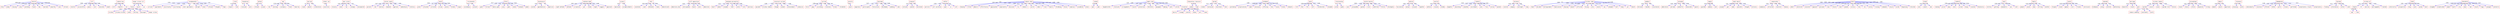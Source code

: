 strict digraph  {
	chariot	 [color=red,
		fontname=courier,
		shape=box];
	blow	 [color=red,
		fontname=courier,
		shape=box];
	chariot -> blow	 [color=blue,
		xlabel=0.06];
	enemy	 [color=red,
		fontname=courier,
		shape=box];
	chariot -> enemy	 [color=blue,
		xlabel=0.04];
	chasing	 [color=red,
		fontname=courier,
		shape=box];
	chariot -> chasing	 [color=blue,
		xlabel=0.04];
	army	 [color=red,
		fontname=courier,
		shape=box];
	chariot -> army	 [color=blue,
		xlabel=0.23];
	wielding	 [color=red,
		fontname=courier,
		shape=box];
	chariot -> wielding	 [color=blue,
		xlabel=0.06];
	faced	 [color=red,
		fontname=courier,
		shape=box];
	chariot -> faced	 [color=blue,
		xlabel=0.05];
	bow	 [color=red,
		fontname=courier,
		shape=box];
	chariot -> bow	 [color=blue,
		xlabel=0.05];
	marched	 [color=red,
		fontname=courier,
		shape=box];
	chariot -> marched	 [color=blue,
		xlabel=0.05];
	unworthy	 [color=red,
		fontname=courier,
		shape=box];
	chariot -> unworthy	 [color=blue,
		xlabel=0.05];
	soon	 [color=red,
		fontname=courier,
		shape=box];
	chariot -> soon	 [color=blue,
		xlabel=0.03];
	retreat	 [color=red,
		fontname=courier,
		shape=box];
	chariot -> retreat	 [color=blue,
		xlabel=0.05];
	till	 [color=red,
		fontname=courier,
		shape=box];
	resolve	 [color=red,
		fontname=courier,
		shape=box];
	till -> resolve	 [color=blue,
		xlabel=0.09];
	successfully	 [color=red,
		fontname=courier,
		shape=box];
	till -> successfully	 [color=blue,
		xlabel=0.05];
	peace	 [color=red,
		fontname=courier,
		shape=box];
	till -> peace	 [color=blue,
		xlabel=0.06];
	rest	 [color=red,
		fontname=courier,
		shape=box];
	till -> rest	 [color=blue,
		xlabel=0.06];
	executed	 [color=red,
		fontname=courier,
		shape=box];
	till -> executed	 [color=blue,
		xlabel=0.29];
	vowed	 [color=red,
		fontname=courier,
		shape=box];
	till -> vowed	 [color=blue,
		xlabel=0.08];
	"cowherd boy"	 [color=red,
		fontname=courier,
		shape=box];
	still	 [color=red,
		fontname=courier,
		shape=box];
	"cowherd boy" -> still	 [color=blue,
		xlabel=0.03];
	hopeful	 [color=red,
		fontname=courier,
		shape=box];
	"cowherd boy" -> hopeful	 [color=blue,
		xlabel=0.06];
	win	 [color=red,
		fontname=courier,
		shape=box];
	"cowherd boy" -> win	 [color=blue,
		xlabel=0.28];
	"hunger strike till"	 [color=red,
		fontname=courier,
		shape=box];
	favour	 [color=red,
		fontname=courier,
		shape=box];
	"hunger strike till" -> favour	 [color=blue,
		xlabel=0.32];
	quick	 [color=red,
		fontname=courier,
		shape=box];
	"hunger strike till" -> quick	 [color=blue,
		xlabel=0.33];
	go	 [color=red,
		fontname=courier,
		shape=box];
	"hunger strike till" -> go	 [color=blue,
		xlabel=0.24];
	krishna	 [color=red,
		fontname=courier,
		shape=box];
	favour -> krishna	 [color=blue,
		xlabel=0.01];
	"krishna krishna"	 [color=red,
		fontname=courier,
		shape=box];
	favour -> "krishna krishna"	 [color=blue,
		xlabel=0.01];
	sends	 [color=red,
		fontname=courier,
		shape=box];
	favour -> sends	 [color=blue,
		xlabel=0.01];
	failing	 [color=red,
		fontname=courier,
		shape=box];
	favour -> failing	 [color=blue,
		xlabel=0.01];
	messenger	 [color=red,
		fontname=courier,
		shape=box];
	favour -> messenger	 [color=blue,
		xlabel=0.01];
	"hunger strike"	 [color=red,
		fontname=courier,
		shape=box];
	favour -> "hunger strike"	 [color=blue,
		xlabel=0.29];
	"'brahmana\x92s'"	 [color=red,
		fontname=courier,
		shape=box];
	arrival	 [color=red,
		fontname=courier,
		shape=box];
	"'brahmana\x92s'" -> arrival	 [color=blue,
		xlabel=0.32];
	apartments	 [color=red,
		fontname=courier,
		shape=box];
	"'brahmana\x92s'" -> apartments	 [color=blue,
		xlabel=0.31];
	uncertainty	 [color=red,
		fontname=courier,
		shape=box];
	"'brahmana\x92s'" -> uncertainty	 [color=blue,
		xlabel=0.28];
	oscillating	 [color=red,
		fontname=courier,
		shape=box];
	"'brahmana\x92s'" -> oscillating	 [color=blue,
		xlabel=0.34];
	"inner apartments"	 [color=red,
		fontname=courier,
		shape=box];
	"'brahmana\x92s'" -> "inner apartments"	 [color=blue,
		xlabel=0.21];
	delight	 [color=red,
		fontname=courier,
		shape=box];
	"'brahmana\x92s'" -> delight	 [color=blue,
		xlabel=0.35];
	inner	 [color=red,
		fontname=courier,
		shape=box];
	"'brahmana\x92s'" -> inner	 [color=blue,
		xlabel=0.31];
	infused	 [color=red,
		fontname=courier,
		shape=box];
	"'brahmana\x92s'" -> infused	 [color=blue,
		xlabel=0.29];
	thoughts	 [color=red,
		fontname=courier,
		shape=box];
	"'brahmana\x92s'" -> thoughts	 [color=blue,
		xlabel=0.29];
	hope	 [color=red,
		fontname=courier,
		shape=box];
	"'brahmana\x92s'" -> hope	 [color=blue,
		xlabel=0.3];
	cloth	 [color=red,
		fontname=courier,
		shape=box];
	respect	 [color=red,
		fontname=courier,
		shape=box];
	cloth -> respect	 [color=blue,
		xlabel=0.16];
	tied	 [color=red,
		fontname=courier,
		shape=box];
	cloth -> tied	 [color=blue,
		xlabel=0.02];
	thunderous	 [color=red,
		fontname=courier,
		shape=box];
	received	 [color=red,
		fontname=courier,
		shape=box];
	thunderous -> received	 [color=blue,
		xlabel=0.17];
	were	 [color=red,
		fontname=courier,
		shape=box];
	thunderous -> were	 [color=blue,
		xlabel=0.2];
	defeat	 [color=red,
		fontname=courier,
		shape=box];
	refused	 [color=red,
		fontname=courier,
		shape=box];
	defeat -> refused	 [color=blue,
		xlabel=0.03];
	accept	 [color=red,
		fontname=courier,
		shape=box];
	defeat -> accept	 [color=blue,
		xlabel=0.17];
	uma	 [color=red,
		fontname=courier,
		shape=box];
	led	 [color=red,
		fontname=courier,
		shape=box];
	uma -> led	 [color=blue,
		xlabel=0.24];
	morning	 [color=red,
		fontname=courier,
		shape=box];
	uma -> morning	 [color=blue,
		xlabel=0.06];
	customary	 [color=red,
		fontname=courier,
		shape=box];
	uma -> customary	 [color=blue,
		xlabel=0.04];
	fixed	 [color=red,
		fontname=courier,
		shape=box];
	uma -> fixed	 [color=blue,
		xlabel=0.01];
	tomorrow	 [color=red,
		fontname=courier,
		shape=box];
	uma -> tomorrow	 [color=blue,
		xlabel=0.05];
	married	 [color=red,
		fontname=courier,
		shape=box];
	round	 [color=red,
		fontname=courier,
		shape=box];
	married -> round	 [color=blue,
		xlabel=0.1];
	amidst	 [color=red,
		fontname=courier,
		shape=box];
	married -> amidst	 [color=blue,
		xlabel=0.11];
	celebration	 [color=red,
		fontname=courier,
		shape=box];
	married -> celebration	 [color=blue,
		xlabel=0.33];
	"eldest son"	 [color=red,
		fontname=courier,
		shape=box];
	assertive	 [color=red,
		fontname=courier,
		shape=box];
	"eldest son" -> assertive	 [color=blue,
		xlabel=0.29];
	"dear sister"	 [color=red,
		fontname=courier,
		shape=box];
	recovery	 [color=red,
		fontname=courier,
		shape=box];
	"dear sister" -> recovery	 [color=blue,
		xlabel=0.03];
	mind	 [color=red,
		fontname=courier,
		shape=box];
	"dear sister" -> mind	 [color=blue,
		xlabel=0.02];
	two	 [color=red,
		fontname=courier,
		shape=box];
	"dear sister" -> two	 [color=blue,
		xlabel=0.21];
	revenge	 [color=red,
		fontname=courier,
		shape=box];
	"dear sister" -> revenge	 [color=blue,
		xlabel=0.02];
	overpowered	 [color=red,
		fontname=courier,
		shape=box];
	"dear sister" -> overpowered	 [color=blue,
		xlabel=0.3];
	"divine couple"	 [color=red,
		fontname=courier,
		shape=box];
	parvati	 [color=red,
		fontname=courier,
		shape=box];
	"divine couple" -> parvati	 [color=blue,
		xlabel=0.07];
	did	 [color=red,
		fontname=courier,
		shape=box];
	"divine couple" -> did	 [color=blue,
		xlabel=0.03];
	deities	 [color=red,
		fontname=courier,
		shape=box];
	"divine couple" -> deities	 [color=blue,
		xlabel=0.27];
	doubted	 [color=red,
		fontname=courier,
		shape=box];
	"divine couple" -> doubted	 [color=blue,
		xlabel=0.07];
	approval	 [color=red,
		fontname=courier,
		shape=box];
	"divine couple" -> approval	 [color=blue,
		xlabel=0.07];
	maheshvara	 [color=red,
		fontname=courier,
		shape=box];
	"divine couple" -> maheshvara	 [color=blue,
		xlabel=0.06];
	tutelary	 [color=red,
		fontname=courier,
		shape=box];
	"divine couple" -> tutelary	 [color=blue,
		xlabel=0.05];
	sword	 [color=red,
		fontname=courier,
		shape=box];
	great	 [color=red,
		fontname=courier,
		shape=box];
	sword -> great	 [color=blue,
		xlabel=0.04];
	attacked	 [color=red,
		fontname=courier,
		shape=box];
	sword -> attacked	 [color=blue,
		xlabel=0.1];
	arrested	 [color=red,
		fontname=courier,
		shape=box];
	sword -> arrested	 [color=blue,
		xlabel=0.06];
	arrows	 [color=red,
		fontname=courier,
		shape=box];
	sword -> arrows	 [color=blue,
		xlabel=0.06];
	pieces	 [color=red,
		fontname=courier,
		shape=box];
	sword -> pieces	 [color=blue,
		xlabel=0.25];
	broken	 [color=red,
		fontname=courier,
		shape=box];
	sword -> broken	 [color=blue,
		xlabel=0.06];
	vigour	 [color=red,
		fontname=courier,
		shape=box];
	sword -> vigour	 [color=blue,
		xlabel=0.05];
	"'krishna\x92s'"	 [color=red,
		fontname=courier,
		shape=box];
	ascendancy	 [color=red,
		fontname=courier,
		shape=box];
	"'krishna\x92s'" -> ascendancy	 [color=blue,
		xlabel=0.15];
	present	 [color=red,
		fontname=courier,
		shape=box];
	"'krishna\x92s'" -> present	 [color=blue,
		xlabel=0.02];
	bless	 [color=red,
		fontname=courier,
		shape=box];
	good	 [color=red,
		fontname=courier,
		shape=box];
	bless -> good	 [color=blue,
		xlabel=0.17];
	fortune	 [color=red,
		fontname=courier,
		shape=box];
	bless -> fortune	 [color=blue,
		xlabel=0.02];
	"family gods"	 [color=red,
		fontname=courier,
		shape=box];
	bless -> "family gods"	 [color=blue,
		xlabel=0.01];
	pray	 [color=red,
		fontname=courier,
		shape=box];
	bless -> pray	 [color=blue,
		xlabel=0.03];
	gods	 [color=red,
		fontname=courier,
		shape=box];
	bless -> gods	 [color=blue,
		xlabel=0.01];
	asked	 [color=red,
		fontname=courier,
		shape=box];
	bless -> asked	 [color=blue,
		xlabel=0.01];
	husband	 [color=red,
		fontname=courier,
		shape=box];
	bless -> husband	 [color=blue,
		xlabel=0.03];
	women	 [color=red,
		fontname=courier,
		shape=box];
	bless -> women	 [color=blue,
		xlabel=0.03];
	displeasure	 [color=red,
		fontname=courier,
		shape=box];
	earned	 [color=red,
		fontname=courier,
		shape=box];
	displeasure -> earned	 [color=blue,
		xlabel=0.03];
	apprehensive	 [color=red,
		fontname=courier,
		shape=box];
	displeasure -> apprehensive	 [color=blue,
		xlabel=0.04];
	impulsive	 [color=red,
		fontname=courier,
		shape=box];
	displeasure -> impulsive	 [color=blue,
		xlabel=0.2];
	"rakshasa mode"	 [color=red,
		fontname=courier,
		shape=box];
	"eight methods"	 [color=red,
		fontname=courier,
		shape=box];
	"rakshasa mode" -> "eight methods"	 [color=blue,
		xlabel=0.05];
	methods	 [color=red,
		fontname=courier,
		shape=box];
	"rakshasa mode" -> methods	 [color=blue,
		xlabel=0.07];
	scriptures	 [color=red,
		fontname=courier,
		shape=box];
	"rakshasa mode" -> scriptures	 [color=blue,
		xlabel=0.3];
	get	 [color=red,
		fontname=courier,
		shape=box];
	"rakshasa mode" -> get	 [color=blue,
		xlabel=0.05];
	hindu	 [color=red,
		fontname=courier,
		shape=box];
	"rakshasa mode" -> hindu	 [color=blue,
		xlabel=0.08];
	eight	 [color=red,
		fontname=courier,
		shape=box];
	"rakshasa mode" -> eight	 [color=blue,
		xlabel=0.06];
	suggest	 [color=red,
		fontname=courier,
		shape=box];
	"rakshasa mode" -> suggest	 [color=blue,
		xlabel=0.07];
	approved	 [color=red,
		fontname=courier,
		shape=box];
	"rakshasa mode" -> approved	 [color=blue,
		xlabel=0.09];
	prowess	 [color=red,
		fontname=courier,
		shape=box];
	impressed	 [color=red,
		fontname=courier,
		shape=box];
	prowess -> impressed	 [color=blue,
		xlabel=0.05];
	accomplishments	 [color=red,
		fontname=courier,
		shape=box];
	prowess -> accomplishments	 [color=blue,
		xlabel=0.23];
	"'\x93i'"	 [color=red,
		fontname=courier,
		shape=box];
	seventeen	 [color=red,
		fontname=courier,
		shape=box];
	"'\x93i'" -> seventeen	 [color=blue,
		xlabel=0.05];
	said	 [color=red,
		fontname=courier,
		shape=box];
	"'\x93i'" -> said	 [color=blue,
		xlabel=0.02];
	defeated	 [color=red,
		fontname=courier,
		shape=box];
	"'\x93i'" -> defeated	 [color=blue,
		xlabel=0.04];
	times	 [color=red,
		fontname=courier,
		shape=box];
	"'\x93i'" -> times	 [color=blue,
		xlabel=0.2];
	demoralized	 [color=red,
		fontname=courier,
		shape=box];
	"'\x93i'" -> demoralized	 [color=blue,
		xlabel=0.04];
	"stiff opposition"	 [color=red,
		fontname=courier,
		shape=box];
	"abduction plan"	 [color=red,
		fontname=courier,
		shape=box];
	"stiff opposition" -> "abduction plan"	 [color=blue,
		xlabel=0.03];
	anticipated	 [color=red,
		fontname=courier,
		shape=box];
	"stiff opposition" -> anticipated	 [color=blue,
		xlabel=0.02];
	heard	 [color=red,
		fontname=courier,
		shape=box];
	"stiff opposition" -> heard	 [color=blue,
		xlabel=0.02];
	plan	 [color=red,
		fontname=courier,
		shape=box];
	"stiff opposition" -> plan	 [color=blue,
		xlabel=0.02];
	abduction	 [color=red,
		fontname=courier,
		shape=box];
	"stiff opposition" -> abduction	 [color=blue,
		xlabel=0.32];
	"handsome personality"	 [color=red,
		fontname=courier,
		shape=box];
	heart	 [color=red,
		fontname=courier,
		shape=box];
	"handsome personality" -> heart	 [color=blue,
		xlabel=0.31];
	deeds	 [color=red,
		fontname=courier,
		shape=box];
	"handsome personality" -> deeds	 [color=blue,
		xlabel=0.1];
	invaded	 [color=red,
		fontname=courier,
		shape=box];
	"handsome personality" -> invaded	 [color=blue,
		xlabel=0.32];
	"'\x93o'"	 [color=red,
		fontname=courier,
		shape=box];
	"handsome personality" -> "'\x93o'"	 [color=blue,
		xlabel=0.1];
	wrote	 [color=red,
		fontname=courier,
		shape=box];
	"handsome personality" -> wrote	 [color=blue,
		xlabel=0.06];
	lord	 [color=red,
		fontname=courier,
		shape=box];
	"handsome personality" -> lord	 [color=blue,
		xlabel=0.07];
	glorious	 [color=red,
		fontname=courier,
		shape=box];
	"handsome personality" -> glorious	 [color=blue,
		xlabel=0.06];
	"universal acclaim"	 [color=red,
		fontname=courier,
		shape=box];
	episode	 [color=red,
		fontname=courier,
		shape=box];
	"universal acclaim" -> episode	 [color=blue,
		xlabel=0.09];
	"krishna-rukmini"	 [color=red,
		fontname=courier,
		shape=box];
	"universal acclaim" -> "krishna-rukmini"	 [color=blue,
		xlabel=0.35];
	though	 [color=red,
		fontname=courier,
		shape=box];
	"universal acclaim" -> though	 [color=blue,
		xlabel=0.07];
	evoked	 [color=red,
		fontname=courier,
		shape=box];
	"universal acclaim" -> evoked	 [color=blue,
		xlabel=0.32];
	astonishment	 [color=red,
		fontname=courier,
		shape=box];
	"universal acclaim" -> astonishment	 [color=blue,
		xlabel=0.09];
	conducive	 [color=red,
		fontname=courier,
		shape=box];
	"universal acclaim" -> conducive	 [color=blue,
		xlabel=0.08];
	carried	 [color=red,
		fontname=courier,
		shape=box];
	force	 [color=red,
		fontname=courier,
		shape=box];
	carried -> force	 [color=blue,
		xlabel=0.08];
	away	 [color=red,
		fontname=courier,
		shape=box];
	carried -> away	 [color=blue,
		xlabel=0.08];
	according	 [color=red,
		fontname=courier,
		shape=box];
	carried -> according	 [color=blue,
		xlabel=0.08];
	relations	 [color=red,
		fontname=courier,
		shape=box];
	carried -> relations	 [color=blue,
		xlabel=0.09];
	bride	 [color=red,
		fontname=courier,
		shape=box];
	carried -> bride	 [color=blue,
		xlabel=0.08];
	"'bride\x92s'"	 [color=red,
		fontname=courier,
		shape=box];
	carried -> "'bride\x92s'"	 [color=blue,
		xlabel=0.3];
	gratify	 [color=red,
		fontname=courier,
		shape=box];
	yearn	 [color=red,
		fontname=courier,
		shape=box];
	gratify -> yearn	 [color=blue,
		xlabel=0.24];
	balarama	 [color=red,
		fontname=courier,
		shape=box];
	eagerness	 [color=red,
		fontname=courier,
		shape=box];
	balarama -> eagerness	 [color=blue,
		xlabel=0.07];
	participate	 [color=red,
		fontname=courier,
		shape=box];
	balarama -> participate	 [color=blue,
		xlabel=0.3];
	festivities	 [color=red,
		fontname=courier,
		shape=box];
	balarama -> festivities	 [color=blue,
		xlabel=0.07];
	bhishmaka	 [color=red,
		fontname=courier,
		shape=box];
	balarama -> bhishmaka	 [color=blue,
		xlabel=0.09];
	wedding	 [color=red,
		fontname=courier,
		shape=box];
	balarama -> wedding	 [color=blue,
		xlabel=0.08];
	come	 [color=red,
		fontname=courier,
		shape=box];
	balarama -> come	 [color=blue,
		xlabel=0.06];
	proposal	 [color=red,
		fontname=courier,
		shape=box];
	initiate	 [color=red,
		fontname=courier,
		shape=box];
	proposal -> initiate	 [color=blue,
		xlabel=0.25];
	wanted	 [color=red,
		fontname=courier,
		shape=box];
	proposal -> wanted	 [color=blue,
		xlabel=0.03];
	hesitated	 [color=red,
		fontname=courier,
		shape=box];
	proposal -> hesitated	 [color=blue,
		xlabel=0.07];
	"'\x93fie'"	 [color=red,
		fontname=courier,
		shape=box];
	warriors	 [color=red,
		fontname=courier,
		shape=box];
	"'\x93fie'" -> warriors	 [color=blue,
		xlabel=0.26];
	"call ourselves"	 [color=red,
		fontname=courier,
		shape=box];
	"'\x93fie'" -> "call ourselves"	 [color=blue,
		xlabel=0.01];
	upon	 [color=red,
		fontname=courier,
		shape=box];
	"'\x93fie'" -> upon	 [color=blue,
		xlabel=0.01];
	us	 [color=red,
		fontname=courier,
		shape=box];
	"'\x93fie'" -> us	 [color=blue,
		xlabel=0.01];
	call	 [color=red,
		fontname=courier,
		shape=box];
	"'\x93fie'" -> call	 [color=blue,
		xlabel=0.22];
	"rukmini when"	 [color=red,
		fontname=courier,
		shape=box];
	knowing	 [color=red,
		fontname=courier,
		shape=box];
	"rukmini when" -> knowing	 [color=blue,
		xlabel=0.05];
	lifted	 [color=red,
		fontname=courier,
		shape=box];
	"rukmini when" -> lifted	 [color=blue,
		xlabel=0.07];
	abducts	 [color=red,
		fontname=courier,
		shape=box];
	"rukmini when" -> abducts	 [color=blue,
		xlabel=0.06];
	effortlessly	 [color=red,
		fontname=courier,
		shape=box];
	"rukmini when" -> effortlessly	 [color=blue,
		xlabel=0.07];
	approached	 [color=red,
		fontname=courier,
		shape=box];
	"rukmini when" -> approached	 [color=blue,
		xlabel=0.07];
	expectantly	 [color=red,
		fontname=courier,
		shape=box];
	"rukmini when" -> expectantly	 [color=blue,
		xlabel=0.06];
	decision	 [color=red,
		fontname=courier,
		shape=box];
	"rukmini when" -> decision	 [color=blue,
		xlabel=0.11];
	try	 [color=red,
		fontname=courier,
		shape=box];
	"rukmini when" -> try	 [color=blue,
		xlabel=0.3];
	"rukmini's"	 [color=red,
		fontname=courier,
		shape=box];
	"rukmini when" -> "rukmini's"	 [color=blue,
		xlabel=0.07];
	secret	 [color=red,
		fontname=courier,
		shape=box];
	"rukmini when" -> secret	 [color=blue,
		xlabel=0.05];
	"rukmi's"	 [color=red,
		fontname=courier,
		shape=box];
	"rukmini when" -> "rukmi's"	 [color=blue,
		xlabel=0.07];
	luck	 [color=red,
		fontname=courier,
		shape=box];
	"rukmini when" -> luck	 [color=blue,
		xlabel=0.07];
	hearts	 [color=red,
		fontname=courier,
		shape=box];
	"rukmini when" -> hearts	 [color=blue,
		xlabel=0.07];
	throbbing	 [color=red,
		fontname=courier,
		shape=box];
	"rukmini when" -> throbbing	 [color=blue,
		xlabel=0.06];
	drove	 [color=red,
		fontname=courier,
		shape=box];
	"rukmini when" -> drove	 [color=blue,
		xlabel=0.07];
	numerous	 [color=red,
		fontname=courier,
		shape=box];
	"rukmini when" -> numerous	 [color=blue,
		xlabel=0.07];
	assembled	 [color=red,
		fontname=courier,
		shape=box];
	"rukmini when" -> assembled	 [color=blue,
		xlabel=0.06];
	plans	 [color=red,
		fontname=courier,
		shape=box];
	"rukmini when" -> plans	 [color=blue,
		xlabel=0.06];
	looked	 [color=red,
		fontname=courier,
		shape=box];
	spot	 [color=red,
		fontname=courier,
		shape=box];
	looked -> spot	 [color=blue,
		xlabel=0.2];
	came	 [color=red,
		fontname=courier,
		shape=box];
	looked -> came	 [color=blue,
		xlabel=0.06];
	"ample army"	 [color=red,
		fontname=courier,
		shape=box];
	"'daughter\x92s'"	 [color=red,
		fontname=courier,
		shape=box];
	"ample army" -> "'daughter\x92s'"	 [color=blue,
		xlabel=0.07];
	retaliate	 [color=red,
		fontname=courier,
		shape=box];
	"ample army" -> retaliate	 [color=blue,
		xlabel=0.06];
	arrangements	 [color=red,
		fontname=courier,
		shape=box];
	"ample army" -> arrangements	 [color=blue,
		xlabel=0.07];
	lavish	 [color=red,
		fontname=courier,
		shape=box];
	"ample army" -> lavish	 [color=blue,
		xlabel=0.09];
	protection	 [color=red,
		fontname=courier,
		shape=box];
	"ample army" -> protection	 [color=blue,
		xlabel=0.3];
	therefore	 [color=red,
		fontname=courier,
		shape=box];
	"ample army" -> therefore	 [color=blue,
		xlabel=0.29];
	equipped	 [color=red,
		fontname=courier,
		shape=box];
	"ample army" -> equipped	 [color=blue,
		xlabel=0.07];
	making	 [color=red,
		fontname=courier,
		shape=box];
	"ample army" -> making	 [color=blue,
		xlabel=0.04];
	went	 [color=red,
		fontname=courier,
		shape=box];
	"ample army" -> went	 [color=blue,
		xlabel=0.07];
	called	 [color=red,
		fontname=courier,
		shape=box];
	"ample army" -> called	 [color=blue,
		xlabel=0.04];
	situation	 [color=red,
		fontname=courier,
		shape=box];
	"ample army" -> situation	 [color=blue,
		xlabel=0.08];
	"blemishless character"	 [color=red,
		fontname=courier,
		shape=box];
	woman	 [color=red,
		fontname=courier,
		shape=box];
	"blemishless character" -> woman	 [color=blue,
		xlabel=0.3];
	high	 [color=red,
		fontname=courier,
		shape=box];
	"blemishless character" -> high	 [color=blue,
		xlabel=0.24];
	desire	 [color=red,
		fontname=courier,
		shape=box];
	woman -> desire	 [color=blue,
		xlabel=0.01];
	lineage	 [color=red,
		fontname=courier,
		shape=box];
	woman -> lineage	 [color=blue,
		xlabel=0.01];
	natural	 [color=red,
		fontname=courier,
		shape=box];
	woman -> natural	 [color=blue,
		xlabel=0.01];
	knows	 [color=red,
		fontname=courier,
		shape=box];
	woman -> knows	 [color=blue,
		xlabel=0.01];
	well	 [color=red,
		fontname=courier,
		shape=box];
	woman -> well	 [color=blue,
		xlabel=0.01];
	hand	 [color=red,
		fontname=courier,
		shape=box];
	woman -> hand	 [color=blue,
		xlabel=0.01];
	daruka	 [color=red,
		fontname=courier,
		shape=box];
	steeds	 [color=red,
		fontname=courier,
		shape=box];
	daruka -> steeds	 [color=blue,
		xlabel=0.27];
	harnessed	 [color=red,
		fontname=courier,
		shape=box];
	daruka -> harnessed	 [color=blue,
		xlabel=0.34];
	charioteer	 [color=red,
		fontname=courier,
		shape=box];
	daruka -> charioteer	 [color=blue,
		xlabel=0.27];
	best	 [color=red,
		fontname=courier,
		shape=box];
	daruka -> best	 [color=blue,
		xlabel=0.18];
	brahmana	 [color=red,
		fontname=courier,
		shape=box];
	partaking	 [color=red,
		fontname=courier,
		shape=box];
	brahmana -> partaking	 [color=blue,
		xlabel=0.06];
	propitiations	 [color=red,
		fontname=courier,
		shape=box];
	brahmana -> propitiations	 [color=blue,
		xlabel=0.08];
	made	 [color=red,
		fontname=courier,
		shape=box];
	brahmana -> made	 [color=blue,
		xlabel=0.05];
	necessary	 [color=red,
		fontname=courier,
		shape=box];
	brahmana -> necessary	 [color=blue,
		xlabel=0.06];
	offering	 [color=red,
		fontname=courier,
		shape=box];
	brahmana -> offering	 [color=blue,
		xlabel=0.05];
	fast	 [color=red,
		fontname=courier,
		shape=box];
	brahmana -> fast	 [color=blue,
		xlabel=0.06];
	wives	 [color=red,
		fontname=courier,
		shape=box];
	brahmana -> wives	 [color=blue,
		xlabel=0.15];
	broke	 [color=red,
		fontname=courier,
		shape=box];
	brahmana -> broke	 [color=blue,
		xlabel=0.07];
	remnants	 [color=red,
		fontname=courier,
		shape=box];
	brahmana -> remnants	 [color=blue,
		xlabel=0.28];
	spare	 [color=red,
		fontname=courier,
		shape=box];
	life	 [color=red,
		fontname=courier,
		shape=box];
	spare -> life	 [color=blue,
		xlabel=0.08];
	feet	 [color=red,
		fontname=courier,
		shape=box];
	spare -> feet	 [color=blue,
		xlabel=0.05];
	fell	 [color=red,
		fontname=courier,
		shape=box];
	spare -> fell	 [color=blue,
		xlabel=0.06];
	kill	 [color=red,
		fontname=courier,
		shape=box];
	spare -> kill	 [color=blue,
		xlabel=0.06];
	"'brother\x92s'"	 [color=red,
		fontname=courier,
		shape=box];
	spare -> "'brother\x92s'"	 [color=blue,
		xlabel=0.25];
	pleaded	 [color=red,
		fontname=courier,
		shape=box];
	spare -> pleaded	 [color=blue,
		xlabel=0.06];
	relationship	 [color=red,
		fontname=courier,
		shape=box];
	acted	 [color=red,
		fontname=courier,
		shape=box];
	relationship -> acted	 [color=blue,
		xlabel=0.17];
	spoke	 [color=red,
		fontname=courier,
		shape=box];
	relationship -> spoke	 [color=blue,
		xlabel=0.2];
	"morale booster"	 [color=red,
		fontname=courier,
		shape=box];
	case	 [color=red,
		fontname=courier,
		shape=box];
	"morale booster" -> case	 [color=blue,
		xlabel=0.06];
	jarasandha	 [color=red,
		fontname=courier,
		shape=box];
	"morale booster" -> jarasandha	 [color=blue,
		xlabel=0.09];
	quoted	 [color=red,
		fontname=courier,
		shape=box];
	"morale booster" -> quoted	 [color=blue,
		xlabel=0.07];
	crest	 [color=red,
		fontname=courier,
		shape=box];
	"morale booster" -> crest	 [color=blue,
		xlabel=0.08];
	comforted	 [color=red,
		fontname=courier,
		shape=box];
	"morale booster" -> comforted	 [color=blue,
		xlabel=0.09];
	fallen	 [color=red,
		fontname=courier,
		shape=box];
	"morale booster" -> fallen	 [color=blue,
		xlabel=0.32];
	shishupala	 [color=red,
		fontname=courier,
		shape=box];
	"morale booster" -> shishupala	 [color=blue,
		xlabel=0.1];
	wedlock	 [color=red,
		fontname=courier,
		shape=box];
	fascination	 [color=red,
		fontname=courier,
		shape=box];
	wedlock -> fascination	 [color=blue,
		xlabel=0.06];
	mutual	 [color=red,
		fontname=courier,
		shape=box];
	wedlock -> mutual	 [color=blue,
		xlabel=0.05];
	aroused	 [color=red,
		fontname=courier,
		shape=box];
	wedlock -> aroused	 [color=blue,
		xlabel=0.24];
	together	 [color=red,
		fontname=courier,
		shape=box];
	wedlock -> together	 [color=blue,
		xlabel=0.04];
	avartta	 [color=red,
		fontname=courier,
		shape=box];
	mathura	 [color=red,
		fontname=courier,
		shape=box];
	avartta -> mathura	 [color=blue,
		xlabel=0.03];
	raivata	 [color=red,
		fontname=courier,
		shape=box];
	avartta -> raivata	 [color=blue,
		xlabel=0.04];
	brahma	 [color=red,
		fontname=courier,
		shape=box];
	avartta -> brahma	 [color=blue,
		xlabel=0.19];
	rukmini	 [color=red,
		fontname=courier,
		shape=box];
	daughter	 [color=red,
		fontname=courier,
		shape=box];
	rukmini -> daughter	 [color=blue,
		xlabel=0.32];
	absorbing	 [color=red,
		fontname=courier,
		shape=box];
	rukmini -> absorbing	 [color=blue,
		xlabel=0.07];
	vidarbha	 [color=red,
		fontname=courier,
		shape=box];
	rukmini -> vidarbha	 [color=blue,
		xlabel=0.09];
	excitement	 [color=red,
		fontname=courier,
		shape=box];
	rukmini -> excitement	 [color=blue,
		xlabel=0.09];
	sons	 [color=red,
		fontname=courier,
		shape=box];
	rukmini -> sons	 [color=blue,
		xlabel=0.08];
	five	 [color=red,
		fontname=courier,
		shape=box];
	rukmini -> five	 [color=blue,
		xlabel=0.05];
	action	 [color=red,
		fontname=courier,
		shape=box];
	rukmini -> action	 [color=blue,
		xlabel=0.09];
	packed	 [color=red,
		fontname=courier,
		shape=box];
	rukmini -> packed	 [color=blue,
		xlabel=0.07];
	distance	 [color=red,
		fontname=courier,
		shape=box];
	covered	 [color=red,
		fontname=courier,
		shape=box];
	distance -> covered	 [color=blue,
		xlabel=0.05];
	company	 [color=red,
		fontname=courier,
		shape=box];
	distance -> company	 [color=blue,
		xlabel=0.04];
	overnight	 [color=red,
		fontname=courier,
		shape=box];
	distance -> overnight	 [color=blue,
		xlabel=0.24];
	long	 [color=red,
		fontname=courier,
		shape=box];
	distance -> long	 [color=blue,
		xlabel=0.04];
	"krishna rukmi"	 [color=red,
		fontname=courier,
		shape=box];
	head	 [color=red,
		fontname=courier,
		shape=box];
	"krishna rukmi" -> head	 [color=blue,
		xlabel=0.06];
	decided	 [color=red,
		fontname=courier,
		shape=box];
	"krishna rukmi" -> decided	 [color=blue,
		xlabel=0.1];
	disfigurement	 [color=red,
		fontname=courier,
		shape=box];
	"krishna rukmi" -> disfigurement	 [color=blue,
		xlabel=0.09];
	humiliation	 [color=red,
		fontname=courier,
		shape=box];
	"krishna rukmi" -> humiliation	 [color=blue,
		xlabel=0.09];
	shaving	 [color=red,
		fontname=courier,
		shape=box];
	"krishna rukmi" -> shaving	 [color=blue,
		xlabel=0.1];
	bound	 [color=red,
		fontname=courier,
		shape=box];
	"krishna rukmi" -> bound	 [color=blue,
		xlabel=0.09];
	inflicted	 [color=red,
		fontname=courier,
		shape=box];
	"krishna rukmi" -> inflicted	 [color=blue,
		xlabel=0.34];
	facing	 [color=red,
		fontname=courier,
		shape=box];
	"krishna rukmi" -> facing	 [color=blue,
		xlabel=0.1];
	also	 [color=red,
		fontname=courier,
		shape=box];
	"krishna rukmi" -> also	 [color=blue,
		xlabel=0.05];
	severe	 [color=red,
		fontname=courier,
		shape=box];
	"krishna rukmi" -> severe	 [color=blue,
		xlabel=0.07];
	vow	 [color=red,
		fontname=courier,
		shape=box];
	"krishna rukmi" -> vow	 [color=blue,
		xlabel=0.12];
	ashamed	 [color=red,
		fontname=courier,
		shape=box];
	"krishna rukmi" -> ashamed	 [color=blue,
		xlabel=0.11];
	half	 [color=red,
		fontname=courier,
		shape=box];
	"krishna rukmi" -> half	 [color=blue,
		xlabel=0.1];
	keep	 [color=red,
		fontname=courier,
		shape=box];
	"krishna rukmi" -> keep	 [color=blue,
		xlabel=0.07];
	yet	 [color=red,
		fontname=courier,
		shape=box];
	"krishna rukmi" -> yet	 [color=blue,
		xlabel=0.07];
	beard	 [color=red,
		fontname=courier,
		shape=box];
	"krishna rukmi" -> beard	 [color=blue,
		xlabel=0.09];
	goddess	 [color=red,
		fontname=courier,
		shape=box];
	believed	 [color=red,
		fontname=courier,
		shape=box];
	goddess -> believed	 [color=blue,
		xlabel=0.04];
	lakshmi	 [color=red,
		fontname=courier,
		shape=box];
	goddess -> lakshmi	 [color=blue,
		xlabel=0.25];
	incarnation	 [color=red,
		fontname=courier,
		shape=box];
	goddess -> incarnation	 [color=blue,
		xlabel=0.07];
	extended	 [color=red,
		fontname=courier,
		shape=box];
	admiration	 [color=red,
		fontname=courier,
		shape=box];
	extended -> admiration	 [color=blue,
		xlabel=0.05];
	welcome	 [color=red,
		fontname=courier,
		shape=box];
	extended -> welcome	 [color=blue,
		xlabel=0.04];
	wonderful	 [color=red,
		fontname=courier,
		shape=box];
	extended -> wonderful	 [color=blue,
		xlabel=0.22];
	honourable	 [color=red,
		fontname=courier,
		shape=box];
	extended -> honourable	 [color=blue,
		xlabel=0.04];
	guests	 [color=red,
		fontname=courier,
		shape=box];
	extended -> guests	 [color=blue,
		xlabel=0.04];
	temple	 [color=red,
		fontname=courier,
		shape=box];
	guarded	 [color=red,
		fontname=courier,
		shape=box];
	temple -> guarded	 [color=blue,
		xlabel=0.26];
	ambika	 [color=red,
		fontname=courier,
		shape=box];
	temple -> ambika	 [color=blue,
		xlabel=0.06];
	next	 [color=red,
		fontname=courier,
		shape=box];
	temple -> next	 [color=blue,
		xlabel=0.03];
	"ideal match"	 [color=red,
		fontname=courier,
		shape=box];
	prayed	 [color=red,
		fontname=courier,
		shape=box];
	"ideal match" -> prayed	 [color=blue,
		xlabel=0.01];
	god	 [color=red,
		fontname=courier,
		shape=box];
	"ideal match" -> god	 [color=blue,
		xlabel=0.28];
	make	 [color=red,
		fontname=courier,
		shape=box];
	"ideal match" -> make	 [color=blue,
		xlabel=0.01];
	possible	 [color=red,
		fontname=courier,
		shape=box];
	"ideal match" -> possible	 [color=blue,
		xlabel=0.01];
	thought	 [color=red,
		fontname=courier,
		shape=box];
	"ideal match" -> thought	 [color=blue,
		xlabel=0.02];
	princess	 [color=red,
		fontname=courier,
		shape=box];
	"ideal match" -> princess	 [color=blue,
		xlabel=0.02];
	"'rukmini\x92s'"	 [color=red,
		fontname=courier,
		shape=box];
	exemplary	 [color=red,
		fontname=courier,
		shape=box];
	"'rukmini\x92s'" -> exemplary	 [color=blue,
		xlabel=0.05];
	attracted	 [color=red,
		fontname=courier,
		shape=box];
	"'rukmini\x92s'" -> attracted	 [color=blue,
		xlabel=0.26];
	character	 [color=red,
		fontname=courier,
		shape=box];
	"'rukmini\x92s'" -> character	 [color=blue,
		xlabel=0.06];
	beauty	 [color=red,
		fontname=courier,
		shape=box];
	"'rukmini\x92s'" -> beauty	 [color=blue,
		xlabel=0.05];
	match	 [color=red,
		fontname=courier,
		shape=box];
	wheel	 [color=red,
		fontname=courier,
		shape=box];
	match -> wheel	 [color=blue,
		xlabel=0.08];
	shattered	 [color=red,
		fontname=courier,
		shape=box];
	match -> shattered	 [color=blue,
		xlabel=0.08];
	consoled	 [color=red,
		fontname=courier,
		shape=box];
	match -> consoled	 [color=blue,
		xlabel=0.06];
	opposed	 [color=red,
		fontname=courier,
		shape=box];
	match -> opposed	 [color=blue,
		xlabel=0.06];
	personal	 [color=red,
		fontname=courier,
		shape=box];
	match -> personal	 [color=blue,
		xlabel=0.07];
	near	 [color=red,
		fontname=courier,
		shape=box];
	match -> near	 [color=blue,
		xlabel=0.04];
	future	 [color=red,
		fontname=courier,
		shape=box];
	match -> future	 [color=blue,
		xlabel=0.03];
	took	 [color=red,
		fontname=courier,
		shape=box];
	match -> took	 [color=blue,
		xlabel=0.05];
	wounds	 [color=red,
		fontname=courier,
		shape=box];
	match -> wounds	 [color=blue,
		xlabel=0.07];
	victory	 [color=red,
		fontname=courier,
		shape=box];
	match -> victory	 [color=blue,
		xlabel=0.05];
	lion	 [color=red,
		fontname=courier,
		shape=box];
	match -> lion	 [color=blue,
		xlabel=0.06];
	rim	 [color=red,
		fontname=courier,
		shape=box];
	match -> rim	 [color=blue,
		xlabel=0.08];
	surely	 [color=red,
		fontname=courier,
		shape=box];
	match -> surely	 [color=blue,
		xlabel=0.05];
	licking	 [color=red,
		fontname=courier,
		shape=box];
	match -> licking	 [color=blue,
		xlabel=0.06];
	somewhat	 [color=red,
		fontname=courier,
		shape=box];
	match -> somewhat	 [color=blue,
		xlabel=0.06];
	ensure	 [color=red,
		fontname=courier,
		shape=box];
	match -> ensure	 [color=blue,
		xlabel=0.07];
	pride	 [color=red,
		fontname=courier,
		shape=box];
	match -> pride	 [color=blue,
		xlabel=0.29];
	beginning	 [color=red,
		fontname=courier,
		shape=box];
	match -> beginning	 [color=blue,
		xlabel=0.08];
	returned	 [color=red,
		fontname=courier,
		shape=box];
	match -> returned	 [color=blue,
		xlabel=0.08];
	dream	 [color=red,
		fontname=courier,
		shape=box];
	even	 [color=red,
		fontname=courier,
		shape=box];
	dream -> even	 [color=blue,
		xlabel=0.02];
	cannot	 [color=red,
		fontname=courier,
		shape=box];
	dream -> cannot	 [color=blue,
		xlabel=0.02];
	man	 [color=red,
		fontname=courier,
		shape=box];
	dream -> man	 [color=blue,
		xlabel=0.18];
	cowherd	 [color=red,
		fontname=courier,
		shape=box];
	looking	 [color=red,
		fontname=courier,
		shape=box];
	cowherd -> looking	 [color=blue,
		xlabel=0.04];
	prize	 [color=red,
		fontname=courier,
		shape=box];
	cowherd -> prize	 [color=blue,
		xlabel=0.05];
	many	 [color=red,
		fontname=courier,
		shape=box];
	cowherd -> many	 [color=blue,
		xlabel=0.02];
	mere	 [color=red,
		fontname=courier,
		shape=box];
	cowherd -> mere	 [color=blue,
		xlabel=0.04];
	cursed	 [color=red,
		fontname=courier,
		shape=box];
	cowherd -> cursed	 [color=blue,
		xlabel=0.05];
	kings	 [color=red,
		fontname=courier,
		shape=box];
	cowherd -> kings	 [color=blue,
		xlabel=0.06];
	coveted	 [color=red,
		fontname=courier,
		shape=box];
	cowherd -> coveted	 [color=blue,
		xlabel=0.05];
	helplessly	 [color=red,
		fontname=courier,
		shape=box];
	cowherd -> helplessly	 [color=blue,
		xlabel=0.24];
	dusk	 [color=red,
		fontname=courier,
		shape=box];
	restless	 [color=red,
		fontname=courier,
		shape=box];
	dusk -> restless	 [color=blue,
		xlabel=0.04];
	getting	 [color=red,
		fontname=courier,
		shape=box];
	dusk -> getting	 [color=blue,
		xlabel=0.03];
	meanwhile	 [color=red,
		fontname=courier,
		shape=box];
	dusk -> meanwhile	 [color=blue,
		xlabel=0.21];
	was	 [color=red,
		fontname=courier,
		shape=box];
	dusk -> was	 [color=blue,
		xlabel=0.03];
	sent	 [color=red,
		fontname=courier,
		shape=box];
	dusk -> sent	 [color=blue,
		xlabel=0.04];
	family	 [color=red,
		fontname=courier,
		shape=box];
	people	 [color=red,
		fontname=courier,
		shape=box];
	family -> people	 [color=blue,
		xlabel=0.03];
	avoid	 [color=red,
		fontname=courier,
		shape=box];
	family -> avoid	 [color=blue,
		xlabel=0.04];
	idea	 [color=red,
		fontname=courier,
		shape=box];
	family -> idea	 [color=blue,
		xlabel=0.21];
	killing	 [color=red,
		fontname=courier,
		shape=box];
	family -> killing	 [color=blue,
		xlabel=0.04];
	another	 [color=red,
		fontname=courier,
		shape=box];
	family -> another	 [color=blue,
		xlabel=0.2];
	events	 [color=red,
		fontname=courier,
		shape=box];
	forgone	 [color=red,
		fontname=courier,
		shape=box];
	events -> forgone	 [color=blue,
		xlabel=0.03];
	stood	 [color=red,
		fontname=courier,
		shape=box];
	events -> stood	 [color=blue,
		xlabel=0.18];
	aghast	 [color=red,
		fontname=courier,
		shape=box];
	events -> aghast	 [color=blue,
		xlabel=0.03];
	turn	 [color=red,
		fontname=courier,
		shape=box];
	events -> turn	 [color=blue,
		xlabel=0.02];
	friends	 [color=red,
		fontname=courier,
		shape=box];
	events -> friends	 [color=blue,
		xlabel=0.03];
	conclusion	 [color=red,
		fontname=courier,
		shape=box];
	events -> conclusion	 [color=blue,
		xlabel=0.03];
	mukunda	 [color=red,
		fontname=courier,
		shape=box];
	brahmanas	 [color=red,
		fontname=courier,
		shape=box];
	mukunda -> brahmanas	 [color=blue,
		xlabel=0.06];
	along	 [color=red,
		fontname=courier,
		shape=box];
	mukunda -> along	 [color=blue,
		xlabel=0.04];
	entered	 [color=red,
		fontname=courier,
		shape=box];
	mukunda -> entered	 [color=blue,
		xlabel=0.05];
	meditating	 [color=red,
		fontname=courier,
		shape=box];
	mukunda -> meditating	 [color=blue,
		xlabel=0.25];
	marriage	 [color=red,
		fontname=courier,
		shape=box];
	beautiful	 [color=red,
		fontname=courier,
		shape=box];
	marriage -> beautiful	 [color=blue,
		xlabel=0.23];
	revati	 [color=red,
		fontname=courier,
		shape=box];
	marriage -> revati	 [color=blue,
		xlabel=0.05];
	gave	 [color=red,
		fontname=courier,
		shape=box];
	marriage -> gave	 [color=blue,
		xlabel=0.03];
	"krishna rukmini"	 [color=red,
		fontname=courier,
		shape=box];
	supreme	 [color=red,
		fontname=courier,
		shape=box];
	"krishna rukmini" -> supreme	 [color=blue,
		xlabel=0.29];
	consort	 [color=red,
		fontname=courier,
		shape=box];
	"krishna rukmini" -> consort	 [color=blue,
		xlabel=0.32];
	union	 [color=red,
		fontname=courier,
		shape=box];
	"krishna rukmini" -> union	 [color=blue,
		xlabel=0.01];
	"supreme lord"	 [color=red,
		fontname=courier,
		shape=box];
	"krishna rukmini" -> "supreme lord"	 [color=blue,
		xlabel=0.09];
	divine	 [color=red,
		fontname=courier,
		shape=box];
	"krishna rukmini" -> divine	 [color=blue,
		xlabel=0.01];
	"rukmini wedding"	 [color=red,
		fontname=courier,
		shape=box];
	supreme -> "rukmini wedding"	 [color=blue,
		xlabel=0.12];
	inevitable	 [color=red,
		fontname=courier,
		shape=box];
	supreme -> inevitable	 [color=blue,
		xlabel=0.16];
	earth	 [color=red,
		fontname=courier,
		shape=box];
	supreme -> earth	 [color=blue,
		xlabel=0.13];
	proceedings	 [color=red,
		fontname=courier,
		shape=box];
	reveal	 [color=red,
		fontname=courier,
		shape=box];
	proceedings -> reveal	 [color=blue,
		xlabel=0.04];
	choice	 [color=red,
		fontname=courier,
		shape=box];
	proceedings -> choice	 [color=blue,
		xlabel=0.03];
	inform	 [color=red,
		fontname=courier,
		shape=box];
	proceedings -> inform	 [color=blue,
		xlabel=0.03];
	desperate	 [color=red,
		fontname=courier,
		shape=box];
	proceedings -> desperate	 [color=blue,
		xlabel=0.03];
	strong	 [color=red,
		fontname=courier,
		shape=box];
	proceedings -> strong	 [color=blue,
		xlabel=0.19];
	abduct	 [color=red,
		fontname=courier,
		shape=box];
	moment	 [color=red,
		fontname=courier,
		shape=box];
	abduct -> moment	 [color=blue,
		xlabel=0.04];
	would	 [color=red,
		fontname=courier,
		shape=box];
	abduct -> would	 [color=blue,
		xlabel=0.02];
	opportune	 [color=red,
		fontname=courier,
		shape=box];
	abduct -> opportune	 [color=blue,
		xlabel=0.23];
	resonance	 [color=red,
		fontname=courier,
		shape=box];
	pleasing	 [color=red,
		fontname=courier,
		shape=box];
	resonance -> pleasing	 [color=blue,
		xlabel=0.18];
	words	 [color=red,
		fontname=courier,
		shape=box];
	resonance -> words	 [color=blue,
		xlabel=0.03];
	damaghosha	 [color=red,
		fontname=courier,
		shape=box];
	individually	 [color=red,
		fontname=courier,
		shape=box];
	damaghosha -> individually	 [color=blue,
		xlabel=0.28];
	reverence	 [color=red,
		fontname=courier,
		shape=box];
	damaghosha -> reverence	 [color=blue,
		xlabel=0.31];
	offered	 [color=red,
		fontname=courier,
		shape=box];
	damaghosha -> offered	 [color=blue,
		xlabel=0.23];
	father	 [color=red,
		fontname=courier,
		shape=box];
	damaghosha -> father	 [color=blue,
		xlabel=0.23];
	gifts	 [color=red,
		fontname=courier,
		shape=box];
	damaghosha -> gifts	 [color=blue,
		xlabel=0.29];
	rituals	 [color=red,
		fontname=courier,
		shape=box];
	damaghosha -> rituals	 [color=blue,
		xlabel=0.27];
	performed	 [color=red,
		fontname=courier,
		shape=box];
	damaghosha -> performed	 [color=blue,
		xlabel=0.25];
	"propitiatory rituals"	 [color=red,
		fontname=courier,
		shape=box];
	damaghosha -> "propitiatory rituals"	 [color=blue,
		xlabel=0.21];
	propitiatory	 [color=red,
		fontname=courier,
		shape=box];
	damaghosha -> propitiatory	 [color=blue,
		xlabel=0.27];
	dvaraka	 [color=red,
		fontname=courier,
		shape=box];
	finding	 [color=red,
		fontname=courier,
		shape=box];
	dvaraka -> finding	 [color=blue,
		xlabel=0.21];
	alternative	 [color=red,
		fontname=courier,
		shape=box];
	dvaraka -> alternative	 [color=blue,
		xlabel=0.04];
	letter	 [color=red,
		fontname=courier,
		shape=box];
	dvaraka -> letter	 [color=blue,
		xlabel=0.04];
	send	 [color=red,
		fontname=courier,
		shape=box];
	dvaraka -> send	 [color=blue,
		xlabel=0.04];
	"krishna as"	 [color=red,
		fontname=courier,
		shape=box];
	chapter	 [color=red,
		fontname=courier,
		shape=box];
	"krishna as" -> chapter	 [color=blue,
		xlabel=0.01];
	39	 [color=red,
		fontname=courier,
		shape=box];
	"krishna as" -> 39	 [color=blue,
		xlabel=0.27];
	marries	 [color=red,
		fontname=courier,
		shape=box];
	"krishna as" -> marries	 [color=blue,
		xlabel=0.01];
	marriageable	 [color=red,
		fontname=courier,
		shape=box];
	"krishna as" -> marriageable	 [color=blue,
		xlabel=0.01];
	reached	 [color=red,
		fontname=courier,
		shape=box];
	"krishna as" -> reached	 [color=blue,
		xlabel=0.33];
	age	 [color=red,
		fontname=courier,
		shape=box];
	chapter -> age	 [color=blue,
		xlabel=0.04];
	time	 [color=red,
		fontname=courier,
		shape=box];
	chapter -> time	 [color=blue,
		xlabel=0.04];
	chedi	 [color=red,
		fontname=courier,
		shape=box];
	arbitrarily	 [color=red,
		fontname=courier,
		shape=box];
	chedi -> arbitrarily	 [color=blue,
		xlabel=0.05];
	prospective	 [color=red,
		fontname=courier,
		shape=box];
	chedi -> prospective	 [color=blue,
		xlabel=0.24];
	king	 [color=red,
		fontname=courier,
		shape=box];
	chedi -> king	 [color=blue,
		xlabel=0.05];
	wish	 [color=red,
		fontname=courier,
		shape=box];
	chedi -> wish	 [color=blue,
		xlabel=0.04];
	groom	 [color=red,
		fontname=courier,
		shape=box];
	chedi -> groom	 [color=blue,
		xlabel=0.05];
	much	 [color=red,
		fontname=courier,
		shape=box];
	chedi -> much	 [color=blue,
		xlabel=0.02];
	bhojakuta	 [color=red,
		fontname=courier,
		shape=box];
	kingdom	 [color=red,
		fontname=courier,
		shape=box];
	bhojakuta -> kingdom	 [color=blue,
		xlabel=0.04];
	established	 [color=red,
		fontname=courier,
		shape=box];
	bhojakuta -> established	 [color=blue,
		xlabel=0.04];
	named	 [color=red,
		fontname=courier,
		shape=box];
	bhojakuta -> named	 [color=blue,
		xlabel=0.22];
	built	 [color=red,
		fontname=courier,
		shape=box];
	bhojakuta -> built	 [color=blue,
		xlabel=0.04];
	city	 [color=red,
		fontname=courier,
		shape=box];
	bhojakuta -> city	 [color=blue,
		xlabel=0.04];
	move	 [color=red,
		fontname=courier,
		shape=box];
	bhojakuta -> move	 [color=blue,
		xlabel=0.06];
	had	 [color=red,
		fontname=courier,
		shape=box];
	bhojakuta -> had	 [color=blue,
		xlabel=0.05];
	insult	 [color=red,
		fontname=courier,
		shape=box];
	bhojakuta -> insult	 [color=blue,
		xlabel=0.05];
	huge	 [color=red,
		fontname=courier,
		shape=box];
	bhojakuta -> huge	 [color=blue,
		xlabel=0.03];
	avenged	 [color=red,
		fontname=courier,
		shape=box];
	bhojakuta -> avenged	 [color=blue,
		xlabel=0.05];
	outskirts	 [color=red,
		fontname=courier,
		shape=box];
	bhojakuta -> outskirts	 [color=blue,
		xlabel=0.07];
}
